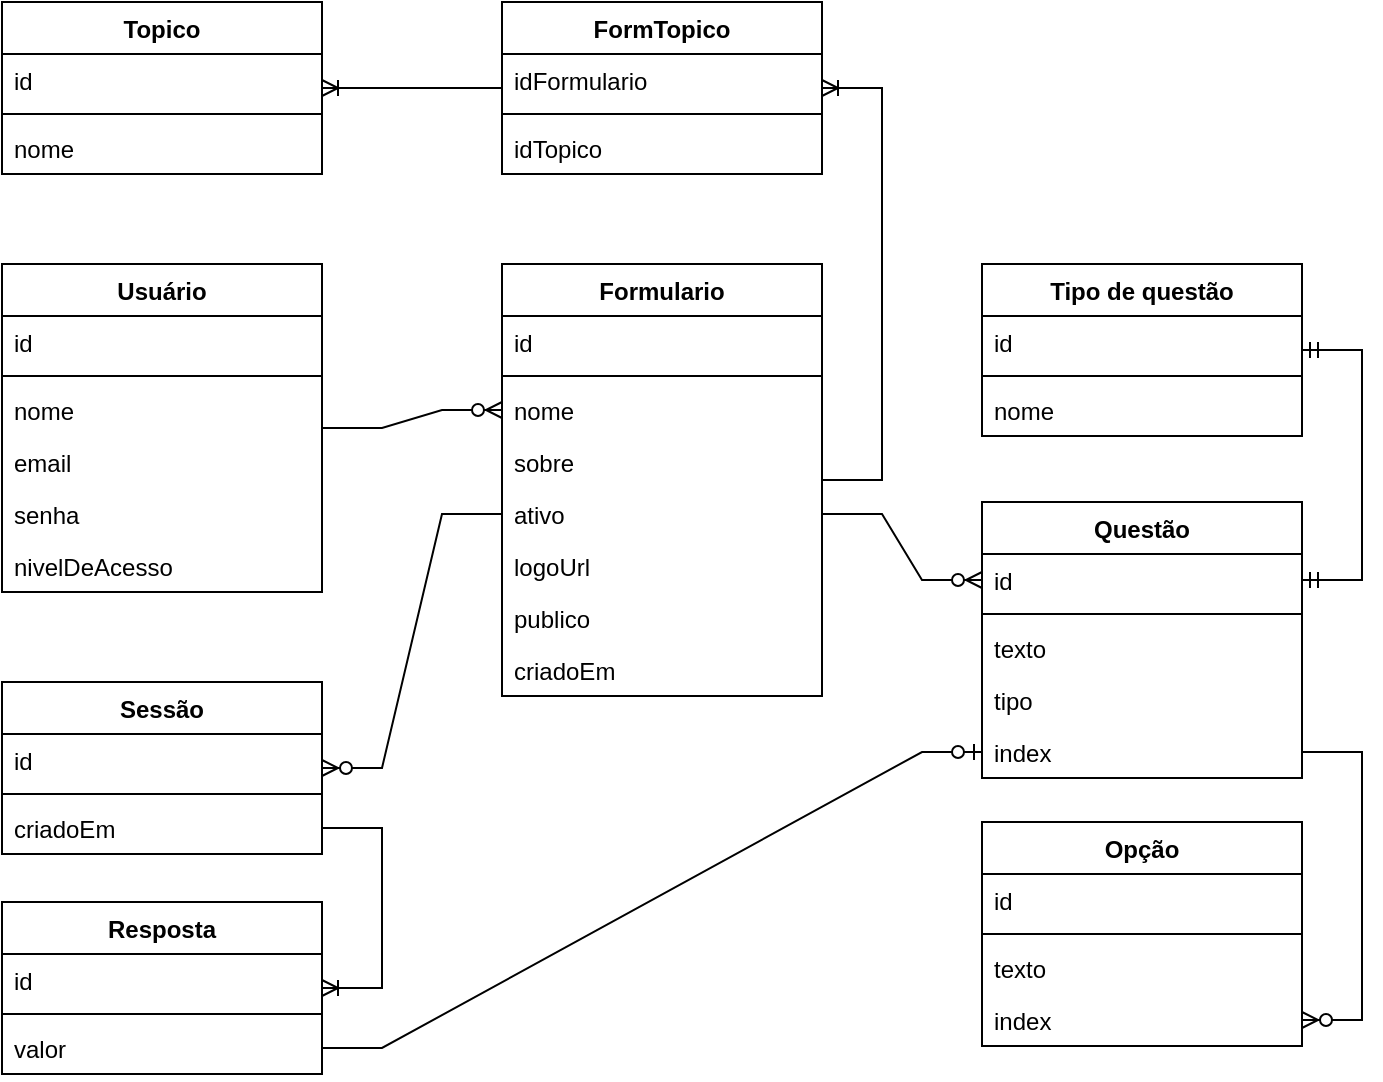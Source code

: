 <mxfile version="24.4.3" type="device">
  <diagram id="R2lEEEUBdFMjLlhIrx00" name="Page-1">
    <mxGraphModel dx="1674" dy="2921" grid="1" gridSize="10" guides="1" tooltips="1" connect="1" arrows="1" fold="1" page="1" pageScale="1" pageWidth="850" pageHeight="1100" background="none" math="0" shadow="0" extFonts="Permanent Marker^https://fonts.googleapis.com/css?family=Permanent+Marker">
      <root>
        <mxCell id="0" />
        <mxCell id="1" parent="0" />
        <mxCell id="Fybl_m38d4EneD0_LPpg-108" value="Formulario" style="swimlane;fontStyle=1;align=center;verticalAlign=top;childLayout=stackLayout;horizontal=1;startSize=26;horizontalStack=0;resizeParent=1;resizeParentMax=0;resizeLast=0;collapsible=1;marginBottom=0;whiteSpace=wrap;html=1;rounded=0;" vertex="1" parent="1">
          <mxGeometry x="340" y="-1209" width="160" height="216" as="geometry" />
        </mxCell>
        <mxCell id="Fybl_m38d4EneD0_LPpg-109" value="id&lt;div&gt;&lt;br&gt;&lt;/div&gt;" style="text;strokeColor=none;fillColor=none;align=left;verticalAlign=top;spacingLeft=4;spacingRight=4;overflow=hidden;rotatable=0;points=[[0,0.5],[1,0.5]];portConstraint=eastwest;whiteSpace=wrap;html=1;rounded=0;" vertex="1" parent="Fybl_m38d4EneD0_LPpg-108">
          <mxGeometry y="26" width="160" height="26" as="geometry" />
        </mxCell>
        <mxCell id="Fybl_m38d4EneD0_LPpg-110" value="" style="line;strokeWidth=1;fillColor=none;align=left;verticalAlign=middle;spacingTop=-1;spacingLeft=3;spacingRight=3;rotatable=0;labelPosition=right;points=[];portConstraint=eastwest;strokeColor=inherit;rounded=0;" vertex="1" parent="Fybl_m38d4EneD0_LPpg-108">
          <mxGeometry y="52" width="160" height="8" as="geometry" />
        </mxCell>
        <mxCell id="Fybl_m38d4EneD0_LPpg-111" value="nome" style="text;strokeColor=none;fillColor=none;align=left;verticalAlign=top;spacingLeft=4;spacingRight=4;overflow=hidden;rotatable=0;points=[[0,0.5],[1,0.5]];portConstraint=eastwest;whiteSpace=wrap;html=1;rounded=0;" vertex="1" parent="Fybl_m38d4EneD0_LPpg-108">
          <mxGeometry y="60" width="160" height="26" as="geometry" />
        </mxCell>
        <mxCell id="Fybl_m38d4EneD0_LPpg-112" value="sobre" style="text;strokeColor=none;fillColor=none;align=left;verticalAlign=top;spacingLeft=4;spacingRight=4;overflow=hidden;rotatable=0;points=[[0,0.5],[1,0.5]];portConstraint=eastwest;whiteSpace=wrap;html=1;rounded=0;" vertex="1" parent="Fybl_m38d4EneD0_LPpg-108">
          <mxGeometry y="86" width="160" height="26" as="geometry" />
        </mxCell>
        <mxCell id="Fybl_m38d4EneD0_LPpg-114" value="ativo" style="text;strokeColor=none;fillColor=none;align=left;verticalAlign=top;spacingLeft=4;spacingRight=4;overflow=hidden;rotatable=0;points=[[0,0.5],[1,0.5]];portConstraint=eastwest;whiteSpace=wrap;html=1;rounded=0;" vertex="1" parent="Fybl_m38d4EneD0_LPpg-108">
          <mxGeometry y="112" width="160" height="26" as="geometry" />
        </mxCell>
        <mxCell id="Fybl_m38d4EneD0_LPpg-115" value="&lt;div&gt;logoUrl&lt;/div&gt;" style="text;strokeColor=none;fillColor=none;align=left;verticalAlign=top;spacingLeft=4;spacingRight=4;overflow=hidden;rotatable=0;points=[[0,0.5],[1,0.5]];portConstraint=eastwest;whiteSpace=wrap;html=1;rounded=0;" vertex="1" parent="Fybl_m38d4EneD0_LPpg-108">
          <mxGeometry y="138" width="160" height="26" as="geometry" />
        </mxCell>
        <mxCell id="Fybl_m38d4EneD0_LPpg-117" value="publico" style="text;strokeColor=none;fillColor=none;align=left;verticalAlign=top;spacingLeft=4;spacingRight=4;overflow=hidden;rotatable=0;points=[[0,0.5],[1,0.5]];portConstraint=eastwest;whiteSpace=wrap;html=1;rounded=0;" vertex="1" parent="Fybl_m38d4EneD0_LPpg-108">
          <mxGeometry y="164" width="160" height="26" as="geometry" />
        </mxCell>
        <mxCell id="Fybl_m38d4EneD0_LPpg-116" value="criadoEm" style="text;strokeColor=none;fillColor=none;align=left;verticalAlign=top;spacingLeft=4;spacingRight=4;overflow=hidden;rotatable=0;points=[[0,0.5],[1,0.5]];portConstraint=eastwest;whiteSpace=wrap;html=1;rounded=0;" vertex="1" parent="Fybl_m38d4EneD0_LPpg-108">
          <mxGeometry y="190" width="160" height="26" as="geometry" />
        </mxCell>
        <mxCell id="Fybl_m38d4EneD0_LPpg-119" value="Usuário" style="swimlane;fontStyle=1;align=center;verticalAlign=top;childLayout=stackLayout;horizontal=1;startSize=26;horizontalStack=0;resizeParent=1;resizeParentMax=0;resizeLast=0;collapsible=1;marginBottom=0;whiteSpace=wrap;html=1;rounded=0;" vertex="1" parent="1">
          <mxGeometry x="90" y="-1209" width="160" height="164" as="geometry" />
        </mxCell>
        <mxCell id="Fybl_m38d4EneD0_LPpg-120" value="id&lt;div&gt;&lt;br&gt;&lt;/div&gt;" style="text;strokeColor=none;fillColor=none;align=left;verticalAlign=top;spacingLeft=4;spacingRight=4;overflow=hidden;rotatable=0;points=[[0,0.5],[1,0.5]];portConstraint=eastwest;whiteSpace=wrap;html=1;rounded=0;" vertex="1" parent="Fybl_m38d4EneD0_LPpg-119">
          <mxGeometry y="26" width="160" height="26" as="geometry" />
        </mxCell>
        <mxCell id="Fybl_m38d4EneD0_LPpg-121" value="" style="line;strokeWidth=1;fillColor=none;align=left;verticalAlign=middle;spacingTop=-1;spacingLeft=3;spacingRight=3;rotatable=0;labelPosition=right;points=[];portConstraint=eastwest;strokeColor=inherit;rounded=0;" vertex="1" parent="Fybl_m38d4EneD0_LPpg-119">
          <mxGeometry y="52" width="160" height="8" as="geometry" />
        </mxCell>
        <mxCell id="Fybl_m38d4EneD0_LPpg-122" value="nome" style="text;strokeColor=none;fillColor=none;align=left;verticalAlign=top;spacingLeft=4;spacingRight=4;overflow=hidden;rotatable=0;points=[[0,0.5],[1,0.5]];portConstraint=eastwest;whiteSpace=wrap;html=1;rounded=0;" vertex="1" parent="Fybl_m38d4EneD0_LPpg-119">
          <mxGeometry y="60" width="160" height="26" as="geometry" />
        </mxCell>
        <mxCell id="Fybl_m38d4EneD0_LPpg-123" value="email" style="text;strokeColor=none;fillColor=none;align=left;verticalAlign=top;spacingLeft=4;spacingRight=4;overflow=hidden;rotatable=0;points=[[0,0.5],[1,0.5]];portConstraint=eastwest;whiteSpace=wrap;html=1;rounded=0;" vertex="1" parent="Fybl_m38d4EneD0_LPpg-119">
          <mxGeometry y="86" width="160" height="26" as="geometry" />
        </mxCell>
        <mxCell id="Fybl_m38d4EneD0_LPpg-124" value="senha" style="text;strokeColor=none;fillColor=none;align=left;verticalAlign=top;spacingLeft=4;spacingRight=4;overflow=hidden;rotatable=0;points=[[0,0.5],[1,0.5]];portConstraint=eastwest;whiteSpace=wrap;html=1;rounded=0;" vertex="1" parent="Fybl_m38d4EneD0_LPpg-119">
          <mxGeometry y="112" width="160" height="26" as="geometry" />
        </mxCell>
        <mxCell id="Fybl_m38d4EneD0_LPpg-125" value="&lt;div&gt;nivelDeAcesso&lt;/div&gt;" style="text;strokeColor=none;fillColor=none;align=left;verticalAlign=top;spacingLeft=4;spacingRight=4;overflow=hidden;rotatable=0;points=[[0,0.5],[1,0.5]];portConstraint=eastwest;whiteSpace=wrap;html=1;rounded=0;" vertex="1" parent="Fybl_m38d4EneD0_LPpg-119">
          <mxGeometry y="138" width="160" height="26" as="geometry" />
        </mxCell>
        <mxCell id="Fybl_m38d4EneD0_LPpg-135" value="Questão" style="swimlane;fontStyle=1;align=center;verticalAlign=top;childLayout=stackLayout;horizontal=1;startSize=26;horizontalStack=0;resizeParent=1;resizeParentMax=0;resizeLast=0;collapsible=1;marginBottom=0;whiteSpace=wrap;html=1;rounded=0;" vertex="1" parent="1">
          <mxGeometry x="580" y="-1090" width="160" height="138" as="geometry">
            <mxRectangle x="520" y="-360" width="90" height="30" as="alternateBounds" />
          </mxGeometry>
        </mxCell>
        <mxCell id="Fybl_m38d4EneD0_LPpg-136" value="id&lt;div&gt;&lt;br&gt;&lt;/div&gt;" style="text;strokeColor=none;fillColor=none;align=left;verticalAlign=top;spacingLeft=4;spacingRight=4;overflow=hidden;rotatable=0;points=[[0,0.5],[1,0.5]];portConstraint=eastwest;whiteSpace=wrap;html=1;rounded=0;" vertex="1" parent="Fybl_m38d4EneD0_LPpg-135">
          <mxGeometry y="26" width="160" height="26" as="geometry" />
        </mxCell>
        <mxCell id="Fybl_m38d4EneD0_LPpg-137" value="" style="line;strokeWidth=1;fillColor=none;align=left;verticalAlign=middle;spacingTop=-1;spacingLeft=3;spacingRight=3;rotatable=0;labelPosition=right;points=[];portConstraint=eastwest;strokeColor=inherit;rounded=0;" vertex="1" parent="Fybl_m38d4EneD0_LPpg-135">
          <mxGeometry y="52" width="160" height="8" as="geometry" />
        </mxCell>
        <mxCell id="Fybl_m38d4EneD0_LPpg-138" value="texto" style="text;strokeColor=none;fillColor=none;align=left;verticalAlign=top;spacingLeft=4;spacingRight=4;overflow=hidden;rotatable=0;points=[[0,0.5],[1,0.5]];portConstraint=eastwest;whiteSpace=wrap;html=1;rounded=0;" vertex="1" parent="Fybl_m38d4EneD0_LPpg-135">
          <mxGeometry y="60" width="160" height="26" as="geometry" />
        </mxCell>
        <mxCell id="Fybl_m38d4EneD0_LPpg-140" value="tipo" style="text;strokeColor=none;fillColor=none;align=left;verticalAlign=top;spacingLeft=4;spacingRight=4;overflow=hidden;rotatable=0;points=[[0,0.5],[1,0.5]];portConstraint=eastwest;whiteSpace=wrap;html=1;rounded=0;" vertex="1" parent="Fybl_m38d4EneD0_LPpg-135">
          <mxGeometry y="86" width="160" height="26" as="geometry" />
        </mxCell>
        <mxCell id="Fybl_m38d4EneD0_LPpg-141" value="&lt;div&gt;index&lt;/div&gt;" style="text;strokeColor=none;fillColor=none;align=left;verticalAlign=top;spacingLeft=4;spacingRight=4;overflow=hidden;rotatable=0;points=[[0,0.5],[1,0.5]];portConstraint=eastwest;whiteSpace=wrap;html=1;rounded=0;" vertex="1" parent="Fybl_m38d4EneD0_LPpg-135">
          <mxGeometry y="112" width="160" height="26" as="geometry" />
        </mxCell>
        <mxCell id="Fybl_m38d4EneD0_LPpg-146" value="Opção" style="swimlane;fontStyle=1;align=center;verticalAlign=top;childLayout=stackLayout;horizontal=1;startSize=26;horizontalStack=0;resizeParent=1;resizeParentMax=0;resizeLast=0;collapsible=1;marginBottom=0;whiteSpace=wrap;html=1;rounded=0;" vertex="1" parent="1">
          <mxGeometry x="580" y="-930" width="160" height="112" as="geometry">
            <mxRectangle x="520" y="-360" width="90" height="30" as="alternateBounds" />
          </mxGeometry>
        </mxCell>
        <mxCell id="Fybl_m38d4EneD0_LPpg-147" value="id&lt;div&gt;&lt;br&gt;&lt;/div&gt;" style="text;strokeColor=none;fillColor=none;align=left;verticalAlign=top;spacingLeft=4;spacingRight=4;overflow=hidden;rotatable=0;points=[[0,0.5],[1,0.5]];portConstraint=eastwest;whiteSpace=wrap;html=1;rounded=0;" vertex="1" parent="Fybl_m38d4EneD0_LPpg-146">
          <mxGeometry y="26" width="160" height="26" as="geometry" />
        </mxCell>
        <mxCell id="Fybl_m38d4EneD0_LPpg-148" value="" style="line;strokeWidth=1;fillColor=none;align=left;verticalAlign=middle;spacingTop=-1;spacingLeft=3;spacingRight=3;rotatable=0;labelPosition=right;points=[];portConstraint=eastwest;strokeColor=inherit;rounded=0;" vertex="1" parent="Fybl_m38d4EneD0_LPpg-146">
          <mxGeometry y="52" width="160" height="8" as="geometry" />
        </mxCell>
        <mxCell id="Fybl_m38d4EneD0_LPpg-149" value="texto" style="text;strokeColor=none;fillColor=none;align=left;verticalAlign=top;spacingLeft=4;spacingRight=4;overflow=hidden;rotatable=0;points=[[0,0.5],[1,0.5]];portConstraint=eastwest;whiteSpace=wrap;html=1;rounded=0;" vertex="1" parent="Fybl_m38d4EneD0_LPpg-146">
          <mxGeometry y="60" width="160" height="26" as="geometry" />
        </mxCell>
        <mxCell id="Fybl_m38d4EneD0_LPpg-152" value="&lt;div&gt;index&lt;/div&gt;" style="text;strokeColor=none;fillColor=none;align=left;verticalAlign=top;spacingLeft=4;spacingRight=4;overflow=hidden;rotatable=0;points=[[0,0.5],[1,0.5]];portConstraint=eastwest;whiteSpace=wrap;html=1;rounded=0;" vertex="1" parent="Fybl_m38d4EneD0_LPpg-146">
          <mxGeometry y="86" width="160" height="26" as="geometry" />
        </mxCell>
        <mxCell id="Fybl_m38d4EneD0_LPpg-159" value="Tipo de questão" style="swimlane;fontStyle=1;align=center;verticalAlign=top;childLayout=stackLayout;horizontal=1;startSize=26;horizontalStack=0;resizeParent=1;resizeParentMax=0;resizeLast=0;collapsible=1;marginBottom=0;whiteSpace=wrap;html=1;rounded=0;" vertex="1" parent="1">
          <mxGeometry x="580" y="-1209" width="160" height="86" as="geometry">
            <mxRectangle x="520" y="-360" width="90" height="30" as="alternateBounds" />
          </mxGeometry>
        </mxCell>
        <mxCell id="Fybl_m38d4EneD0_LPpg-160" value="id&lt;div&gt;&lt;br&gt;&lt;/div&gt;" style="text;strokeColor=none;fillColor=none;align=left;verticalAlign=top;spacingLeft=4;spacingRight=4;overflow=hidden;rotatable=0;points=[[0,0.5],[1,0.5]];portConstraint=eastwest;whiteSpace=wrap;html=1;rounded=0;" vertex="1" parent="Fybl_m38d4EneD0_LPpg-159">
          <mxGeometry y="26" width="160" height="26" as="geometry" />
        </mxCell>
        <mxCell id="Fybl_m38d4EneD0_LPpg-161" value="" style="line;strokeWidth=1;fillColor=none;align=left;verticalAlign=middle;spacingTop=-1;spacingLeft=3;spacingRight=3;rotatable=0;labelPosition=right;points=[];portConstraint=eastwest;strokeColor=inherit;rounded=0;" vertex="1" parent="Fybl_m38d4EneD0_LPpg-159">
          <mxGeometry y="52" width="160" height="8" as="geometry" />
        </mxCell>
        <mxCell id="Fybl_m38d4EneD0_LPpg-162" value="nome" style="text;strokeColor=none;fillColor=none;align=left;verticalAlign=top;spacingLeft=4;spacingRight=4;overflow=hidden;rotatable=0;points=[[0,0.5],[1,0.5]];portConstraint=eastwest;whiteSpace=wrap;html=1;rounded=0;" vertex="1" parent="Fybl_m38d4EneD0_LPpg-159">
          <mxGeometry y="60" width="160" height="26" as="geometry" />
        </mxCell>
        <mxCell id="Fybl_m38d4EneD0_LPpg-166" value="Sessão" style="swimlane;fontStyle=1;align=center;verticalAlign=top;childLayout=stackLayout;horizontal=1;startSize=26;horizontalStack=0;resizeParent=1;resizeParentMax=0;resizeLast=0;collapsible=1;marginBottom=0;whiteSpace=wrap;html=1;rounded=0;" vertex="1" parent="1">
          <mxGeometry x="90" y="-1000" width="160" height="86" as="geometry" />
        </mxCell>
        <mxCell id="Fybl_m38d4EneD0_LPpg-167" value="id&lt;div&gt;&lt;br&gt;&lt;/div&gt;" style="text;strokeColor=none;fillColor=none;align=left;verticalAlign=top;spacingLeft=4;spacingRight=4;overflow=hidden;rotatable=0;points=[[0,0.5],[1,0.5]];portConstraint=eastwest;whiteSpace=wrap;html=1;rounded=0;" vertex="1" parent="Fybl_m38d4EneD0_LPpg-166">
          <mxGeometry y="26" width="160" height="26" as="geometry" />
        </mxCell>
        <mxCell id="Fybl_m38d4EneD0_LPpg-168" value="" style="line;strokeWidth=1;fillColor=none;align=left;verticalAlign=middle;spacingTop=-1;spacingLeft=3;spacingRight=3;rotatable=0;labelPosition=right;points=[];portConstraint=eastwest;strokeColor=inherit;rounded=0;" vertex="1" parent="Fybl_m38d4EneD0_LPpg-166">
          <mxGeometry y="52" width="160" height="8" as="geometry" />
        </mxCell>
        <mxCell id="Fybl_m38d4EneD0_LPpg-169" value="criadoEm" style="text;strokeColor=none;fillColor=none;align=left;verticalAlign=top;spacingLeft=4;spacingRight=4;overflow=hidden;rotatable=0;points=[[0,0.5],[1,0.5]];portConstraint=eastwest;whiteSpace=wrap;html=1;rounded=0;" vertex="1" parent="Fybl_m38d4EneD0_LPpg-166">
          <mxGeometry y="60" width="160" height="26" as="geometry" />
        </mxCell>
        <mxCell id="Fybl_m38d4EneD0_LPpg-177" value="Resposta" style="swimlane;fontStyle=1;align=center;verticalAlign=top;childLayout=stackLayout;horizontal=1;startSize=26;horizontalStack=0;resizeParent=1;resizeParentMax=0;resizeLast=0;collapsible=1;marginBottom=0;whiteSpace=wrap;html=1;rounded=0;" vertex="1" parent="1">
          <mxGeometry x="90" y="-890" width="160" height="86" as="geometry" />
        </mxCell>
        <mxCell id="Fybl_m38d4EneD0_LPpg-178" value="id&lt;div&gt;&lt;br&gt;&lt;/div&gt;" style="text;strokeColor=none;fillColor=none;align=left;verticalAlign=top;spacingLeft=4;spacingRight=4;overflow=hidden;rotatable=0;points=[[0,0.5],[1,0.5]];portConstraint=eastwest;whiteSpace=wrap;html=1;rounded=0;" vertex="1" parent="Fybl_m38d4EneD0_LPpg-177">
          <mxGeometry y="26" width="160" height="26" as="geometry" />
        </mxCell>
        <mxCell id="Fybl_m38d4EneD0_LPpg-179" value="" style="line;strokeWidth=1;fillColor=none;align=left;verticalAlign=middle;spacingTop=-1;spacingLeft=3;spacingRight=3;rotatable=0;labelPosition=right;points=[];portConstraint=eastwest;strokeColor=inherit;rounded=0;" vertex="1" parent="Fybl_m38d4EneD0_LPpg-177">
          <mxGeometry y="52" width="160" height="8" as="geometry" />
        </mxCell>
        <mxCell id="Fybl_m38d4EneD0_LPpg-180" value="valor" style="text;strokeColor=none;fillColor=none;align=left;verticalAlign=top;spacingLeft=4;spacingRight=4;overflow=hidden;rotatable=0;points=[[0,0.5],[1,0.5]];portConstraint=eastwest;whiteSpace=wrap;html=1;rounded=0;" vertex="1" parent="Fybl_m38d4EneD0_LPpg-177">
          <mxGeometry y="60" width="160" height="26" as="geometry" />
        </mxCell>
        <mxCell id="Fybl_m38d4EneD0_LPpg-185" value="" style="edgeStyle=entityRelationEdgeStyle;fontSize=12;html=1;endArrow=ERzeroToMany;endFill=1;rounded=0;" edge="1" parent="1" source="Fybl_m38d4EneD0_LPpg-119" target="Fybl_m38d4EneD0_LPpg-111">
          <mxGeometry width="100" height="100" relative="1" as="geometry">
            <mxPoint x="70" y="-730" as="sourcePoint" />
            <mxPoint x="170" y="-830" as="targetPoint" />
          </mxGeometry>
        </mxCell>
        <mxCell id="Fybl_m38d4EneD0_LPpg-188" value="" style="edgeStyle=entityRelationEdgeStyle;fontSize=12;html=1;endArrow=ERzeroToMany;endFill=1;rounded=0;" edge="1" parent="1" source="Fybl_m38d4EneD0_LPpg-141" target="Fybl_m38d4EneD0_LPpg-152">
          <mxGeometry width="100" height="100" relative="1" as="geometry">
            <mxPoint x="490" y="-964" as="sourcePoint" />
            <mxPoint x="490" y="-804" as="targetPoint" />
            <Array as="points">
              <mxPoint x="490" y="-743" />
            </Array>
          </mxGeometry>
        </mxCell>
        <mxCell id="Fybl_m38d4EneD0_LPpg-189" value="" style="edgeStyle=entityRelationEdgeStyle;fontSize=12;html=1;endArrow=ERmandOne;startArrow=ERmandOne;rounded=0;" edge="1" parent="1" source="Fybl_m38d4EneD0_LPpg-136" target="Fybl_m38d4EneD0_LPpg-159">
          <mxGeometry width="100" height="100" relative="1" as="geometry">
            <mxPoint x="600" y="-700" as="sourcePoint" />
            <mxPoint x="700" y="-800" as="targetPoint" />
            <Array as="points">
              <mxPoint x="790" y="-1050" />
              <mxPoint x="800" y="-820" />
            </Array>
          </mxGeometry>
        </mxCell>
        <mxCell id="Fybl_m38d4EneD0_LPpg-191" value="" style="edgeStyle=entityRelationEdgeStyle;fontSize=12;html=1;endArrow=ERzeroToMany;endFill=1;rounded=0;" edge="1" parent="1" source="Fybl_m38d4EneD0_LPpg-114" target="Fybl_m38d4EneD0_LPpg-166">
          <mxGeometry width="100" height="100" relative="1" as="geometry">
            <mxPoint x="690" y="-890" as="sourcePoint" />
            <mxPoint x="790" y="-990" as="targetPoint" />
            <Array as="points">
              <mxPoint x="330" y="-960" />
            </Array>
          </mxGeometry>
        </mxCell>
        <mxCell id="Fybl_m38d4EneD0_LPpg-193" value="" style="edgeStyle=entityRelationEdgeStyle;fontSize=12;html=1;endArrow=ERoneToMany;rounded=0;" edge="1" parent="1" source="Fybl_m38d4EneD0_LPpg-169" target="Fybl_m38d4EneD0_LPpg-177">
          <mxGeometry width="100" height="100" relative="1" as="geometry">
            <mxPoint x="730" y="-930" as="sourcePoint" />
            <mxPoint x="830" y="-1030" as="targetPoint" />
          </mxGeometry>
        </mxCell>
        <mxCell id="Fybl_m38d4EneD0_LPpg-237" value="" style="edgeStyle=entityRelationEdgeStyle;fontSize=12;html=1;endArrow=ERzeroToOne;endFill=1;rounded=0;" edge="1" parent="1" source="Fybl_m38d4EneD0_LPpg-180" target="Fybl_m38d4EneD0_LPpg-141">
          <mxGeometry width="100" height="100" relative="1" as="geometry">
            <mxPoint x="290" y="-680" as="sourcePoint" />
            <mxPoint x="390" y="-780" as="targetPoint" />
          </mxGeometry>
        </mxCell>
        <mxCell id="Fybl_m38d4EneD0_LPpg-238" value="" style="edgeStyle=entityRelationEdgeStyle;fontSize=12;html=1;endArrow=ERzeroToMany;endFill=1;rounded=0;" edge="1" parent="1" source="Fybl_m38d4EneD0_LPpg-114" target="Fybl_m38d4EneD0_LPpg-136">
          <mxGeometry width="100" height="100" relative="1" as="geometry">
            <mxPoint x="640" y="-970" as="sourcePoint" />
            <mxPoint x="740" y="-1070" as="targetPoint" />
          </mxGeometry>
        </mxCell>
        <mxCell id="Fybl_m38d4EneD0_LPpg-239" value="Topico" style="swimlane;fontStyle=1;align=center;verticalAlign=top;childLayout=stackLayout;horizontal=1;startSize=26;horizontalStack=0;resizeParent=1;resizeParentMax=0;resizeLast=0;collapsible=1;marginBottom=0;whiteSpace=wrap;html=1;rounded=0;" vertex="1" parent="1">
          <mxGeometry x="90" y="-1340" width="160" height="86" as="geometry" />
        </mxCell>
        <mxCell id="Fybl_m38d4EneD0_LPpg-240" value="id&lt;div&gt;&lt;br&gt;&lt;/div&gt;" style="text;strokeColor=none;fillColor=none;align=left;verticalAlign=top;spacingLeft=4;spacingRight=4;overflow=hidden;rotatable=0;points=[[0,0.5],[1,0.5]];portConstraint=eastwest;whiteSpace=wrap;html=1;rounded=0;" vertex="1" parent="Fybl_m38d4EneD0_LPpg-239">
          <mxGeometry y="26" width="160" height="26" as="geometry" />
        </mxCell>
        <mxCell id="Fybl_m38d4EneD0_LPpg-241" value="" style="line;strokeWidth=1;fillColor=none;align=left;verticalAlign=middle;spacingTop=-1;spacingLeft=3;spacingRight=3;rotatable=0;labelPosition=right;points=[];portConstraint=eastwest;strokeColor=inherit;rounded=0;" vertex="1" parent="Fybl_m38d4EneD0_LPpg-239">
          <mxGeometry y="52" width="160" height="8" as="geometry" />
        </mxCell>
        <mxCell id="Fybl_m38d4EneD0_LPpg-242" value="nome" style="text;strokeColor=none;fillColor=none;align=left;verticalAlign=top;spacingLeft=4;spacingRight=4;overflow=hidden;rotatable=0;points=[[0,0.5],[1,0.5]];portConstraint=eastwest;whiteSpace=wrap;html=1;rounded=0;" vertex="1" parent="Fybl_m38d4EneD0_LPpg-239">
          <mxGeometry y="60" width="160" height="26" as="geometry" />
        </mxCell>
        <mxCell id="Fybl_m38d4EneD0_LPpg-249" value="FormTopico" style="swimlane;fontStyle=1;align=center;verticalAlign=top;childLayout=stackLayout;horizontal=1;startSize=26;horizontalStack=0;resizeParent=1;resizeParentMax=0;resizeLast=0;collapsible=1;marginBottom=0;whiteSpace=wrap;html=1;rounded=0;" vertex="1" parent="1">
          <mxGeometry x="340" y="-1340" width="160" height="86" as="geometry" />
        </mxCell>
        <mxCell id="Fybl_m38d4EneD0_LPpg-250" value="idFormulario" style="text;strokeColor=none;fillColor=none;align=left;verticalAlign=top;spacingLeft=4;spacingRight=4;overflow=hidden;rotatable=0;points=[[0,0.5],[1,0.5]];portConstraint=eastwest;whiteSpace=wrap;html=1;rounded=0;" vertex="1" parent="Fybl_m38d4EneD0_LPpg-249">
          <mxGeometry y="26" width="160" height="26" as="geometry" />
        </mxCell>
        <mxCell id="Fybl_m38d4EneD0_LPpg-251" value="" style="line;strokeWidth=1;fillColor=none;align=left;verticalAlign=middle;spacingTop=-1;spacingLeft=3;spacingRight=3;rotatable=0;labelPosition=right;points=[];portConstraint=eastwest;strokeColor=inherit;rounded=0;" vertex="1" parent="Fybl_m38d4EneD0_LPpg-249">
          <mxGeometry y="52" width="160" height="8" as="geometry" />
        </mxCell>
        <mxCell id="Fybl_m38d4EneD0_LPpg-252" value="idTopico" style="text;strokeColor=none;fillColor=none;align=left;verticalAlign=top;spacingLeft=4;spacingRight=4;overflow=hidden;rotatable=0;points=[[0,0.5],[1,0.5]];portConstraint=eastwest;whiteSpace=wrap;html=1;rounded=0;" vertex="1" parent="Fybl_m38d4EneD0_LPpg-249">
          <mxGeometry y="60" width="160" height="26" as="geometry" />
        </mxCell>
        <mxCell id="Fybl_m38d4EneD0_LPpg-253" value="" style="edgeStyle=entityRelationEdgeStyle;fontSize=12;html=1;endArrow=ERoneToMany;rounded=0;" edge="1" parent="1" source="Fybl_m38d4EneD0_LPpg-108" target="Fybl_m38d4EneD0_LPpg-249">
          <mxGeometry width="100" height="100" relative="1" as="geometry">
            <mxPoint x="550" y="-1270" as="sourcePoint" />
            <mxPoint x="650" y="-1370" as="targetPoint" />
          </mxGeometry>
        </mxCell>
        <mxCell id="Fybl_m38d4EneD0_LPpg-254" value="" style="edgeStyle=entityRelationEdgeStyle;fontSize=12;html=1;endArrow=ERoneToMany;rounded=0;" edge="1" parent="1" source="Fybl_m38d4EneD0_LPpg-249" target="Fybl_m38d4EneD0_LPpg-239">
          <mxGeometry width="100" height="100" relative="1" as="geometry">
            <mxPoint x="620" y="-1190" as="sourcePoint" />
            <mxPoint x="720" y="-1290" as="targetPoint" />
          </mxGeometry>
        </mxCell>
      </root>
    </mxGraphModel>
  </diagram>
</mxfile>
